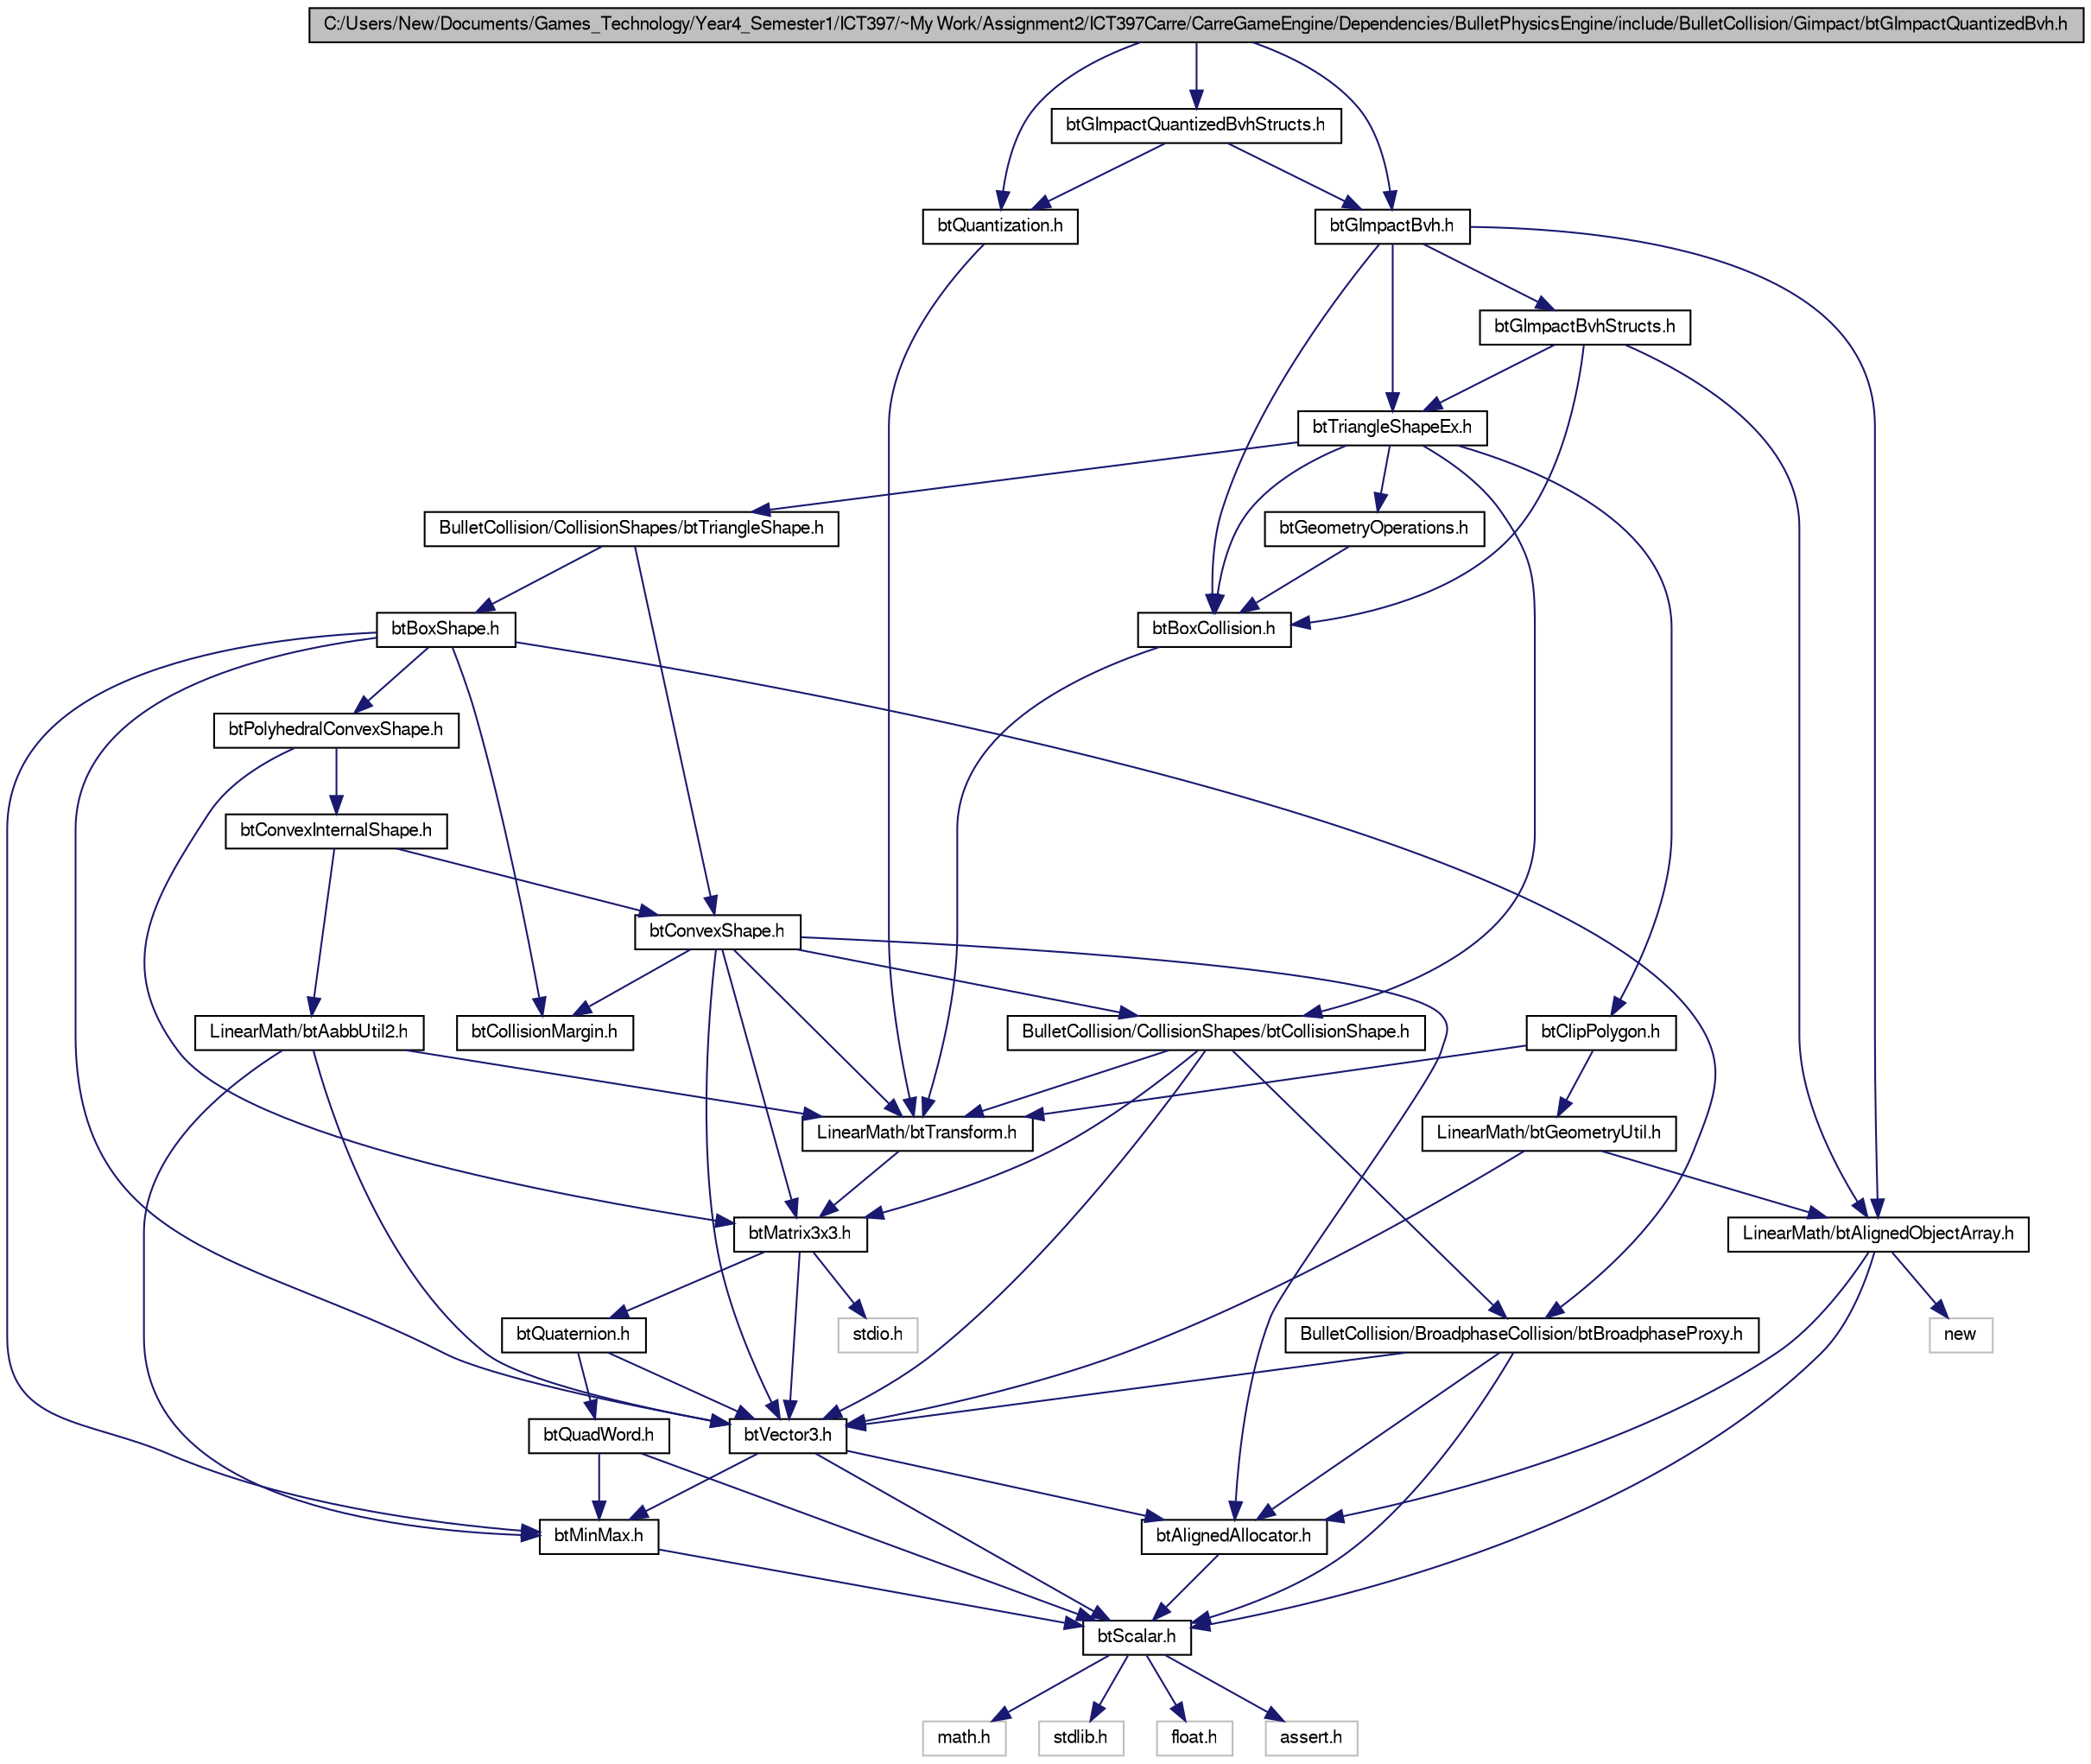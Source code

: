digraph G
{
  bgcolor="transparent";
  edge [fontname="FreeSans",fontsize=10,labelfontname="FreeSans",labelfontsize=10];
  node [fontname="FreeSans",fontsize=10,shape=record];
  Node1 [label="C:/Users/New/Documents/Games_Technology/Year4_Semester1/ICT397/~My Work/Assignment2/ICT397Carre/CarreGameEngine/Dependencies/BulletPhysicsEngine/include/BulletCollision/Gimpact/btGImpactQuantizedBvh.h",height=0.2,width=0.4,color="black", fillcolor="grey75", style="filled" fontcolor="black"];
  Node1 -> Node2 [color="midnightblue",fontsize=10,style="solid"];
  Node2 [label="btGImpactBvh.h",height=0.2,width=0.4,color="black",URL="$bt_g_impact_bvh_8h-source.html"];
  Node2 -> Node3 [color="midnightblue",fontsize=10,style="solid"];
  Node3 [label="LinearMath/btAlignedObjectArray.h",height=0.2,width=0.4,color="black",URL="$bt_aligned_object_array_8h-source.html"];
  Node3 -> Node4 [color="midnightblue",fontsize=10,style="solid"];
  Node4 [label="btScalar.h",height=0.2,width=0.4,color="black",URL="$bt_scalar_8h-source.html"];
  Node4 -> Node5 [color="midnightblue",fontsize=10,style="solid"];
  Node5 [label="math.h",height=0.2,width=0.4,color="grey75"];
  Node4 -> Node6 [color="midnightblue",fontsize=10,style="solid"];
  Node6 [label="stdlib.h",height=0.2,width=0.4,color="grey75"];
  Node4 -> Node7 [color="midnightblue",fontsize=10,style="solid"];
  Node7 [label="float.h",height=0.2,width=0.4,color="grey75"];
  Node4 -> Node8 [color="midnightblue",fontsize=10,style="solid"];
  Node8 [label="assert.h",height=0.2,width=0.4,color="grey75"];
  Node3 -> Node9 [color="midnightblue",fontsize=10,style="solid"];
  Node9 [label="btAlignedAllocator.h",height=0.2,width=0.4,color="black",URL="$bt_aligned_allocator_8h-source.html"];
  Node9 -> Node4 [color="midnightblue",fontsize=10,style="solid"];
  Node3 -> Node10 [color="midnightblue",fontsize=10,style="solid"];
  Node10 [label="new",height=0.2,width=0.4,color="grey75"];
  Node2 -> Node11 [color="midnightblue",fontsize=10,style="solid"];
  Node11 [label="btBoxCollision.h",height=0.2,width=0.4,color="black",URL="$bt_box_collision_8h-source.html"];
  Node11 -> Node12 [color="midnightblue",fontsize=10,style="solid"];
  Node12 [label="LinearMath/btTransform.h",height=0.2,width=0.4,color="black",URL="$bt_transform_8h-source.html"];
  Node12 -> Node13 [color="midnightblue",fontsize=10,style="solid"];
  Node13 [label="btMatrix3x3.h",height=0.2,width=0.4,color="black",URL="$bt_matrix3x3_8h-source.html"];
  Node13 -> Node14 [color="midnightblue",fontsize=10,style="solid"];
  Node14 [label="btVector3.h",height=0.2,width=0.4,color="black",URL="$bt_vector3_8h-source.html"];
  Node14 -> Node4 [color="midnightblue",fontsize=10,style="solid"];
  Node14 -> Node15 [color="midnightblue",fontsize=10,style="solid"];
  Node15 [label="btMinMax.h",height=0.2,width=0.4,color="black",URL="$bt_min_max_8h-source.html"];
  Node15 -> Node4 [color="midnightblue",fontsize=10,style="solid"];
  Node14 -> Node9 [color="midnightblue",fontsize=10,style="solid"];
  Node13 -> Node16 [color="midnightblue",fontsize=10,style="solid"];
  Node16 [label="btQuaternion.h",height=0.2,width=0.4,color="black",URL="$bt_quaternion_8h-source.html"];
  Node16 -> Node14 [color="midnightblue",fontsize=10,style="solid"];
  Node16 -> Node17 [color="midnightblue",fontsize=10,style="solid"];
  Node17 [label="btQuadWord.h",height=0.2,width=0.4,color="black",URL="$bt_quad_word_8h-source.html"];
  Node17 -> Node4 [color="midnightblue",fontsize=10,style="solid"];
  Node17 -> Node15 [color="midnightblue",fontsize=10,style="solid"];
  Node13 -> Node18 [color="midnightblue",fontsize=10,style="solid"];
  Node18 [label="stdio.h",height=0.2,width=0.4,color="grey75"];
  Node2 -> Node19 [color="midnightblue",fontsize=10,style="solid"];
  Node19 [label="btTriangleShapeEx.h",height=0.2,width=0.4,color="black",URL="$bt_triangle_shape_ex_8h-source.html"];
  Node19 -> Node20 [color="midnightblue",fontsize=10,style="solid"];
  Node20 [label="BulletCollision/CollisionShapes/btCollisionShape.h",height=0.2,width=0.4,color="black",URL="$bt_collision_shape_8h-source.html"];
  Node20 -> Node12 [color="midnightblue",fontsize=10,style="solid"];
  Node20 -> Node14 [color="midnightblue",fontsize=10,style="solid"];
  Node20 -> Node13 [color="midnightblue",fontsize=10,style="solid"];
  Node20 -> Node21 [color="midnightblue",fontsize=10,style="solid"];
  Node21 [label="BulletCollision/BroadphaseCollision/btBroadphaseProxy.h",height=0.2,width=0.4,color="black",URL="$bt_broadphase_proxy_8h-source.html"];
  Node21 -> Node4 [color="midnightblue",fontsize=10,style="solid"];
  Node21 -> Node14 [color="midnightblue",fontsize=10,style="solid"];
  Node21 -> Node9 [color="midnightblue",fontsize=10,style="solid"];
  Node19 -> Node22 [color="midnightblue",fontsize=10,style="solid"];
  Node22 [label="BulletCollision/CollisionShapes/btTriangleShape.h",height=0.2,width=0.4,color="black",URL="$bt_triangle_shape_8h-source.html"];
  Node22 -> Node23 [color="midnightblue",fontsize=10,style="solid"];
  Node23 [label="btConvexShape.h",height=0.2,width=0.4,color="black",URL="$bt_convex_shape_8h-source.html"];
  Node23 -> Node20 [color="midnightblue",fontsize=10,style="solid"];
  Node23 -> Node14 [color="midnightblue",fontsize=10,style="solid"];
  Node23 -> Node12 [color="midnightblue",fontsize=10,style="solid"];
  Node23 -> Node13 [color="midnightblue",fontsize=10,style="solid"];
  Node23 -> Node24 [color="midnightblue",fontsize=10,style="solid"];
  Node24 [label="btCollisionMargin.h",height=0.2,width=0.4,color="black",URL="$bt_collision_margin_8h-source.html"];
  Node23 -> Node9 [color="midnightblue",fontsize=10,style="solid"];
  Node22 -> Node25 [color="midnightblue",fontsize=10,style="solid"];
  Node25 [label="btBoxShape.h",height=0.2,width=0.4,color="black",URL="$bt_box_shape_8h-source.html"];
  Node25 -> Node26 [color="midnightblue",fontsize=10,style="solid"];
  Node26 [label="btPolyhedralConvexShape.h",height=0.2,width=0.4,color="black",URL="$bt_polyhedral_convex_shape_8h-source.html"];
  Node26 -> Node13 [color="midnightblue",fontsize=10,style="solid"];
  Node26 -> Node27 [color="midnightblue",fontsize=10,style="solid"];
  Node27 [label="btConvexInternalShape.h",height=0.2,width=0.4,color="black",URL="$bt_convex_internal_shape_8h-source.html"];
  Node27 -> Node23 [color="midnightblue",fontsize=10,style="solid"];
  Node27 -> Node28 [color="midnightblue",fontsize=10,style="solid"];
  Node28 [label="LinearMath/btAabbUtil2.h",height=0.2,width=0.4,color="black",URL="$bt_aabb_util2_8h-source.html"];
  Node28 -> Node12 [color="midnightblue",fontsize=10,style="solid"];
  Node28 -> Node14 [color="midnightblue",fontsize=10,style="solid"];
  Node28 -> Node15 [color="midnightblue",fontsize=10,style="solid"];
  Node25 -> Node24 [color="midnightblue",fontsize=10,style="solid"];
  Node25 -> Node21 [color="midnightblue",fontsize=10,style="solid"];
  Node25 -> Node14 [color="midnightblue",fontsize=10,style="solid"];
  Node25 -> Node15 [color="midnightblue",fontsize=10,style="solid"];
  Node19 -> Node11 [color="midnightblue",fontsize=10,style="solid"];
  Node19 -> Node29 [color="midnightblue",fontsize=10,style="solid"];
  Node29 [label="btClipPolygon.h",height=0.2,width=0.4,color="black",URL="$bt_clip_polygon_8h.html"];
  Node29 -> Node12 [color="midnightblue",fontsize=10,style="solid"];
  Node29 -> Node30 [color="midnightblue",fontsize=10,style="solid"];
  Node30 [label="LinearMath/btGeometryUtil.h",height=0.2,width=0.4,color="black",URL="$bt_geometry_util_8h-source.html"];
  Node30 -> Node14 [color="midnightblue",fontsize=10,style="solid"];
  Node30 -> Node3 [color="midnightblue",fontsize=10,style="solid"];
  Node19 -> Node31 [color="midnightblue",fontsize=10,style="solid"];
  Node31 [label="btGeometryOperations.h",height=0.2,width=0.4,color="black",URL="$bt_geometry_operations_8h.html"];
  Node31 -> Node11 [color="midnightblue",fontsize=10,style="solid"];
  Node2 -> Node32 [color="midnightblue",fontsize=10,style="solid"];
  Node32 [label="btGImpactBvhStructs.h",height=0.2,width=0.4,color="black",URL="$bt_g_impact_bvh_structs_8h-source.html"];
  Node32 -> Node3 [color="midnightblue",fontsize=10,style="solid"];
  Node32 -> Node11 [color="midnightblue",fontsize=10,style="solid"];
  Node32 -> Node19 [color="midnightblue",fontsize=10,style="solid"];
  Node1 -> Node33 [color="midnightblue",fontsize=10,style="solid"];
  Node33 [label="btQuantization.h",height=0.2,width=0.4,color="black",URL="$bt_quantization_8h.html"];
  Node33 -> Node12 [color="midnightblue",fontsize=10,style="solid"];
  Node1 -> Node34 [color="midnightblue",fontsize=10,style="solid"];
  Node34 [label="btGImpactQuantizedBvhStructs.h",height=0.2,width=0.4,color="black",URL="$bt_g_impact_quantized_bvh_structs_8h-source.html"];
  Node34 -> Node2 [color="midnightblue",fontsize=10,style="solid"];
  Node34 -> Node33 [color="midnightblue",fontsize=10,style="solid"];
}

